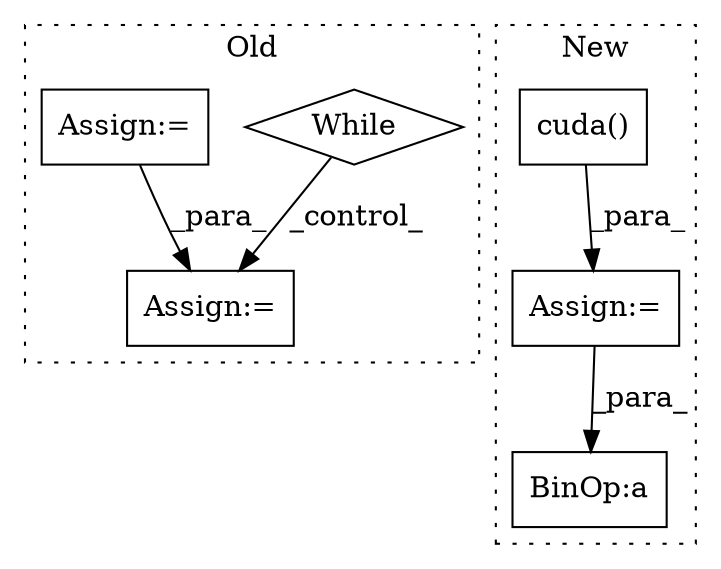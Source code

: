 digraph G {
subgraph cluster0 {
1 [label="While" a="52" s="9258,9288" l="6,85" shape="diamond"];
4 [label="Assign:=" a="68" s="9522" l="3" shape="box"];
5 [label="Assign:=" a="68" s="9240" l="3" shape="box"];
label = "Old";
style="dotted";
}
subgraph cluster1 {
2 [label="cuda()" a="75" s="9015" l="17" shape="box"];
3 [label="Assign:=" a="68" s="9012" l="3" shape="box"];
6 [label="BinOp:a" a="82" s="9419" l="1" shape="box"];
label = "New";
style="dotted";
}
1 -> 4 [label="_control_"];
2 -> 3 [label="_para_"];
3 -> 6 [label="_para_"];
5 -> 4 [label="_para_"];
}